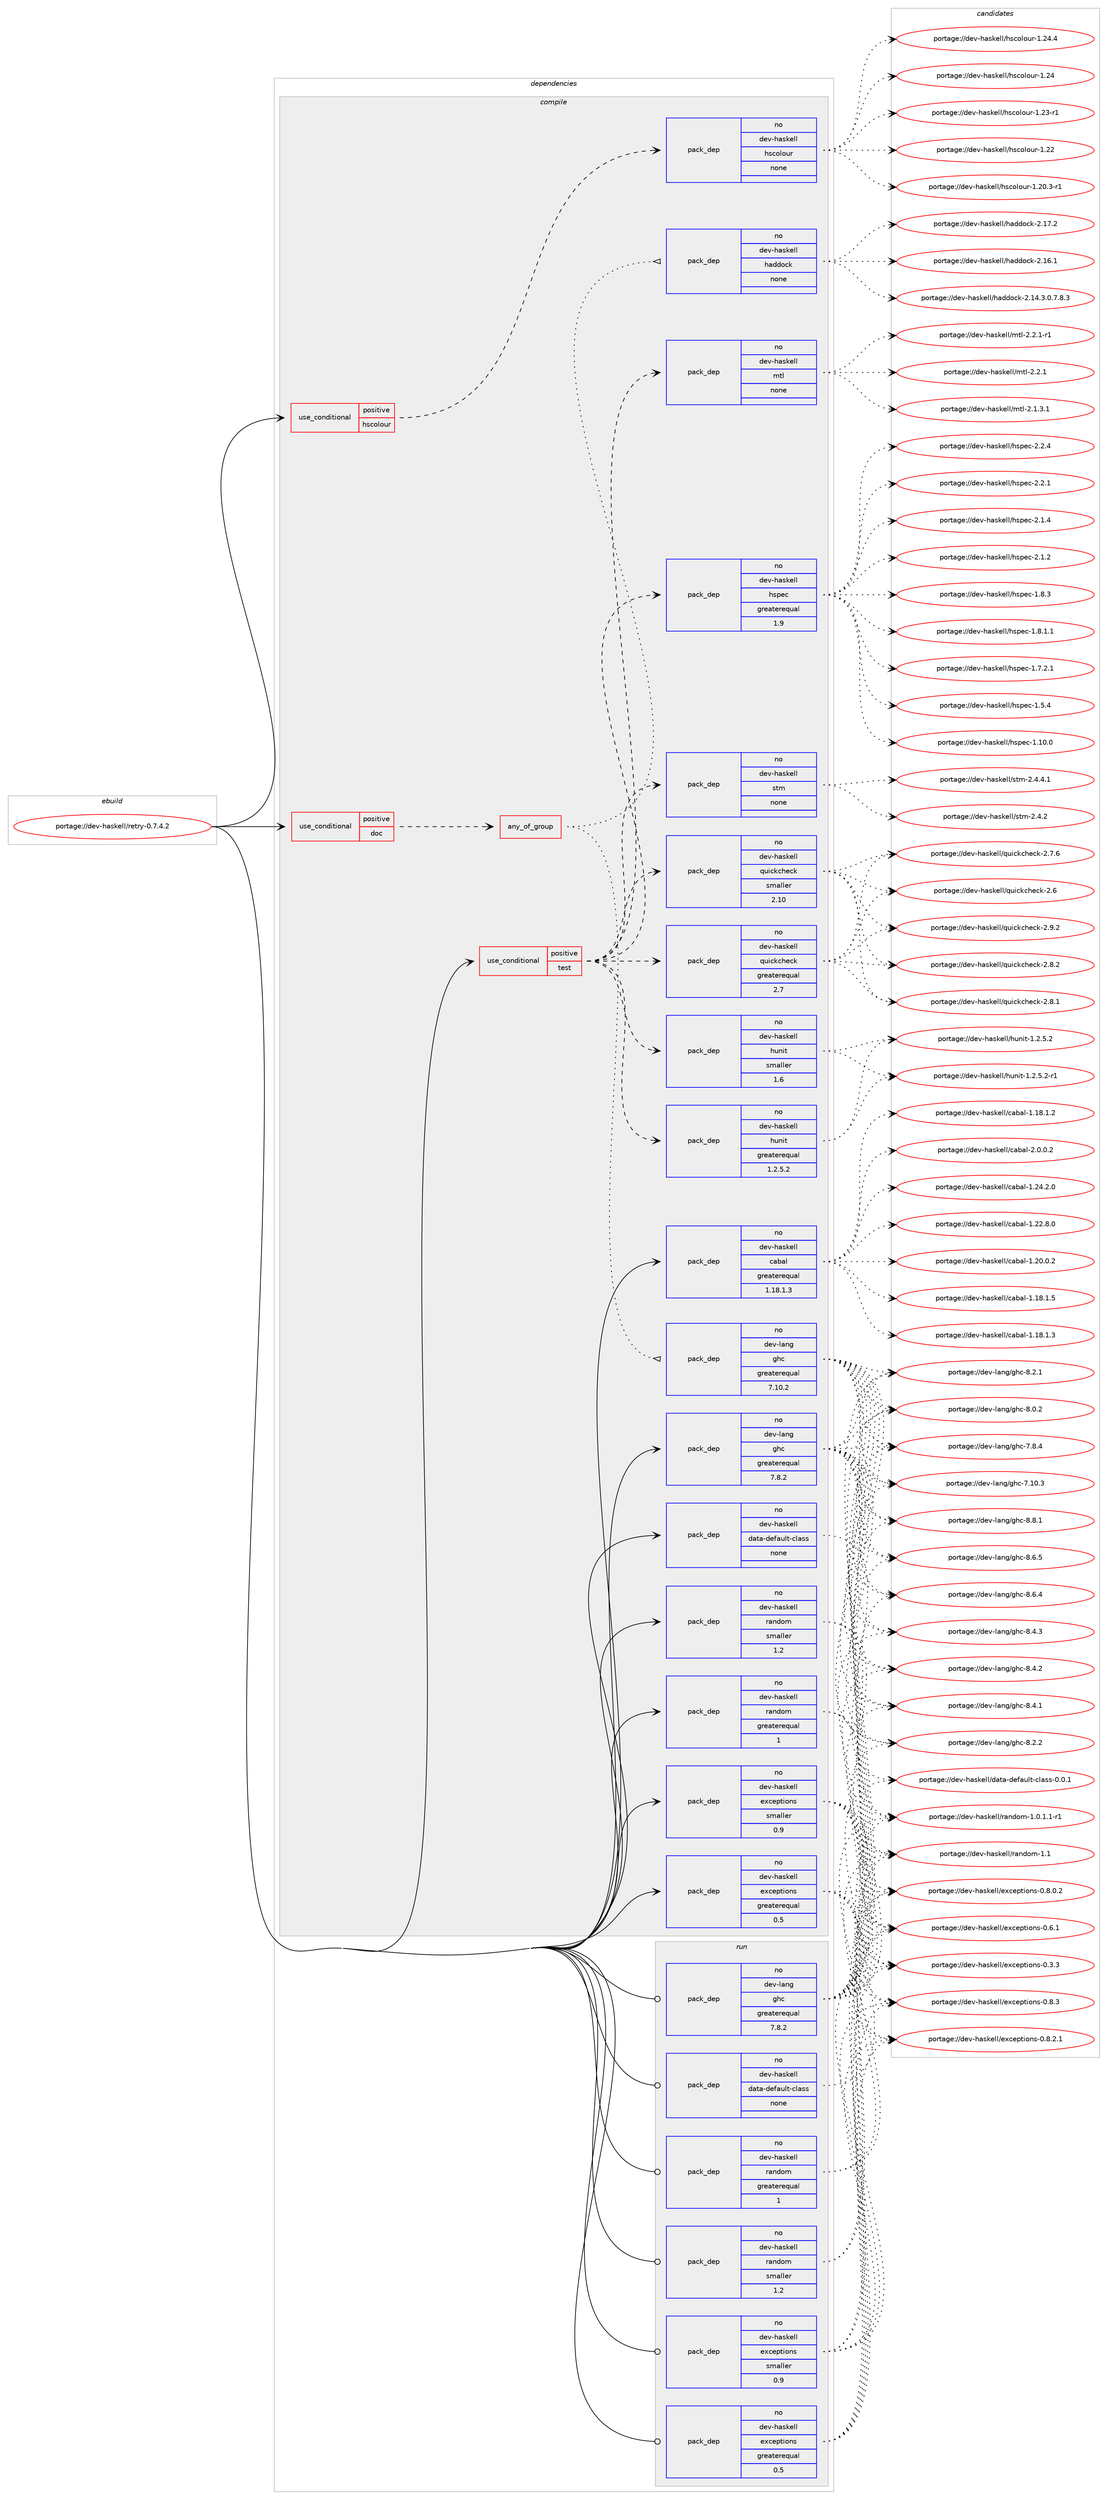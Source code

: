 digraph prolog {

# *************
# Graph options
# *************

newrank=true;
concentrate=true;
compound=true;
graph [rankdir=LR,fontname=Helvetica,fontsize=10,ranksep=1.5];#, ranksep=2.5, nodesep=0.2];
edge  [arrowhead=vee];
node  [fontname=Helvetica,fontsize=10];

# **********
# The ebuild
# **********

subgraph cluster_leftcol {
color=gray;
label=<<i>ebuild</i>>;
id [label="portage://dev-haskell/retry-0.7.4.2", color=red, width=4, href="../dev-haskell/retry-0.7.4.2.svg"];
}

# ****************
# The dependencies
# ****************

subgraph cluster_midcol {
color=gray;
label=<<i>dependencies</i>>;
subgraph cluster_compile {
fillcolor="#eeeeee";
style=filled;
label=<<i>compile</i>>;
subgraph cond131970 {
dependency546542 [label=<<TABLE BORDER="0" CELLBORDER="1" CELLSPACING="0" CELLPADDING="4"><TR><TD ROWSPAN="3" CELLPADDING="10">use_conditional</TD></TR><TR><TD>positive</TD></TR><TR><TD>doc</TD></TR></TABLE>>, shape=none, color=red];
subgraph any5821 {
dependency546543 [label=<<TABLE BORDER="0" CELLBORDER="1" CELLSPACING="0" CELLPADDING="4"><TR><TD CELLPADDING="10">any_of_group</TD></TR></TABLE>>, shape=none, color=red];subgraph pack408514 {
dependency546544 [label=<<TABLE BORDER="0" CELLBORDER="1" CELLSPACING="0" CELLPADDING="4" WIDTH="220"><TR><TD ROWSPAN="6" CELLPADDING="30">pack_dep</TD></TR><TR><TD WIDTH="110">no</TD></TR><TR><TD>dev-haskell</TD></TR><TR><TD>haddock</TD></TR><TR><TD>none</TD></TR><TR><TD></TD></TR></TABLE>>, shape=none, color=blue];
}
dependency546543:e -> dependency546544:w [weight=20,style="dotted",arrowhead="oinv"];
subgraph pack408515 {
dependency546545 [label=<<TABLE BORDER="0" CELLBORDER="1" CELLSPACING="0" CELLPADDING="4" WIDTH="220"><TR><TD ROWSPAN="6" CELLPADDING="30">pack_dep</TD></TR><TR><TD WIDTH="110">no</TD></TR><TR><TD>dev-lang</TD></TR><TR><TD>ghc</TD></TR><TR><TD>greaterequal</TD></TR><TR><TD>7.10.2</TD></TR></TABLE>>, shape=none, color=blue];
}
dependency546543:e -> dependency546545:w [weight=20,style="dotted",arrowhead="oinv"];
}
dependency546542:e -> dependency546543:w [weight=20,style="dashed",arrowhead="vee"];
}
id:e -> dependency546542:w [weight=20,style="solid",arrowhead="vee"];
subgraph cond131971 {
dependency546546 [label=<<TABLE BORDER="0" CELLBORDER="1" CELLSPACING="0" CELLPADDING="4"><TR><TD ROWSPAN="3" CELLPADDING="10">use_conditional</TD></TR><TR><TD>positive</TD></TR><TR><TD>hscolour</TD></TR></TABLE>>, shape=none, color=red];
subgraph pack408516 {
dependency546547 [label=<<TABLE BORDER="0" CELLBORDER="1" CELLSPACING="0" CELLPADDING="4" WIDTH="220"><TR><TD ROWSPAN="6" CELLPADDING="30">pack_dep</TD></TR><TR><TD WIDTH="110">no</TD></TR><TR><TD>dev-haskell</TD></TR><TR><TD>hscolour</TD></TR><TR><TD>none</TD></TR><TR><TD></TD></TR></TABLE>>, shape=none, color=blue];
}
dependency546546:e -> dependency546547:w [weight=20,style="dashed",arrowhead="vee"];
}
id:e -> dependency546546:w [weight=20,style="solid",arrowhead="vee"];
subgraph cond131972 {
dependency546548 [label=<<TABLE BORDER="0" CELLBORDER="1" CELLSPACING="0" CELLPADDING="4"><TR><TD ROWSPAN="3" CELLPADDING="10">use_conditional</TD></TR><TR><TD>positive</TD></TR><TR><TD>test</TD></TR></TABLE>>, shape=none, color=red];
subgraph pack408517 {
dependency546549 [label=<<TABLE BORDER="0" CELLBORDER="1" CELLSPACING="0" CELLPADDING="4" WIDTH="220"><TR><TD ROWSPAN="6" CELLPADDING="30">pack_dep</TD></TR><TR><TD WIDTH="110">no</TD></TR><TR><TD>dev-haskell</TD></TR><TR><TD>hspec</TD></TR><TR><TD>greaterequal</TD></TR><TR><TD>1.9</TD></TR></TABLE>>, shape=none, color=blue];
}
dependency546548:e -> dependency546549:w [weight=20,style="dashed",arrowhead="vee"];
subgraph pack408518 {
dependency546550 [label=<<TABLE BORDER="0" CELLBORDER="1" CELLSPACING="0" CELLPADDING="4" WIDTH="220"><TR><TD ROWSPAN="6" CELLPADDING="30">pack_dep</TD></TR><TR><TD WIDTH="110">no</TD></TR><TR><TD>dev-haskell</TD></TR><TR><TD>hunit</TD></TR><TR><TD>greaterequal</TD></TR><TR><TD>1.2.5.2</TD></TR></TABLE>>, shape=none, color=blue];
}
dependency546548:e -> dependency546550:w [weight=20,style="dashed",arrowhead="vee"];
subgraph pack408519 {
dependency546551 [label=<<TABLE BORDER="0" CELLBORDER="1" CELLSPACING="0" CELLPADDING="4" WIDTH="220"><TR><TD ROWSPAN="6" CELLPADDING="30">pack_dep</TD></TR><TR><TD WIDTH="110">no</TD></TR><TR><TD>dev-haskell</TD></TR><TR><TD>hunit</TD></TR><TR><TD>smaller</TD></TR><TR><TD>1.6</TD></TR></TABLE>>, shape=none, color=blue];
}
dependency546548:e -> dependency546551:w [weight=20,style="dashed",arrowhead="vee"];
subgraph pack408520 {
dependency546552 [label=<<TABLE BORDER="0" CELLBORDER="1" CELLSPACING="0" CELLPADDING="4" WIDTH="220"><TR><TD ROWSPAN="6" CELLPADDING="30">pack_dep</TD></TR><TR><TD WIDTH="110">no</TD></TR><TR><TD>dev-haskell</TD></TR><TR><TD>mtl</TD></TR><TR><TD>none</TD></TR><TR><TD></TD></TR></TABLE>>, shape=none, color=blue];
}
dependency546548:e -> dependency546552:w [weight=20,style="dashed",arrowhead="vee"];
subgraph pack408521 {
dependency546553 [label=<<TABLE BORDER="0" CELLBORDER="1" CELLSPACING="0" CELLPADDING="4" WIDTH="220"><TR><TD ROWSPAN="6" CELLPADDING="30">pack_dep</TD></TR><TR><TD WIDTH="110">no</TD></TR><TR><TD>dev-haskell</TD></TR><TR><TD>quickcheck</TD></TR><TR><TD>greaterequal</TD></TR><TR><TD>2.7</TD></TR></TABLE>>, shape=none, color=blue];
}
dependency546548:e -> dependency546553:w [weight=20,style="dashed",arrowhead="vee"];
subgraph pack408522 {
dependency546554 [label=<<TABLE BORDER="0" CELLBORDER="1" CELLSPACING="0" CELLPADDING="4" WIDTH="220"><TR><TD ROWSPAN="6" CELLPADDING="30">pack_dep</TD></TR><TR><TD WIDTH="110">no</TD></TR><TR><TD>dev-haskell</TD></TR><TR><TD>quickcheck</TD></TR><TR><TD>smaller</TD></TR><TR><TD>2.10</TD></TR></TABLE>>, shape=none, color=blue];
}
dependency546548:e -> dependency546554:w [weight=20,style="dashed",arrowhead="vee"];
subgraph pack408523 {
dependency546555 [label=<<TABLE BORDER="0" CELLBORDER="1" CELLSPACING="0" CELLPADDING="4" WIDTH="220"><TR><TD ROWSPAN="6" CELLPADDING="30">pack_dep</TD></TR><TR><TD WIDTH="110">no</TD></TR><TR><TD>dev-haskell</TD></TR><TR><TD>stm</TD></TR><TR><TD>none</TD></TR><TR><TD></TD></TR></TABLE>>, shape=none, color=blue];
}
dependency546548:e -> dependency546555:w [weight=20,style="dashed",arrowhead="vee"];
}
id:e -> dependency546548:w [weight=20,style="solid",arrowhead="vee"];
subgraph pack408524 {
dependency546556 [label=<<TABLE BORDER="0" CELLBORDER="1" CELLSPACING="0" CELLPADDING="4" WIDTH="220"><TR><TD ROWSPAN="6" CELLPADDING="30">pack_dep</TD></TR><TR><TD WIDTH="110">no</TD></TR><TR><TD>dev-haskell</TD></TR><TR><TD>cabal</TD></TR><TR><TD>greaterequal</TD></TR><TR><TD>1.18.1.3</TD></TR></TABLE>>, shape=none, color=blue];
}
id:e -> dependency546556:w [weight=20,style="solid",arrowhead="vee"];
subgraph pack408525 {
dependency546557 [label=<<TABLE BORDER="0" CELLBORDER="1" CELLSPACING="0" CELLPADDING="4" WIDTH="220"><TR><TD ROWSPAN="6" CELLPADDING="30">pack_dep</TD></TR><TR><TD WIDTH="110">no</TD></TR><TR><TD>dev-haskell</TD></TR><TR><TD>data-default-class</TD></TR><TR><TD>none</TD></TR><TR><TD></TD></TR></TABLE>>, shape=none, color=blue];
}
id:e -> dependency546557:w [weight=20,style="solid",arrowhead="vee"];
subgraph pack408526 {
dependency546558 [label=<<TABLE BORDER="0" CELLBORDER="1" CELLSPACING="0" CELLPADDING="4" WIDTH="220"><TR><TD ROWSPAN="6" CELLPADDING="30">pack_dep</TD></TR><TR><TD WIDTH="110">no</TD></TR><TR><TD>dev-haskell</TD></TR><TR><TD>exceptions</TD></TR><TR><TD>greaterequal</TD></TR><TR><TD>0.5</TD></TR></TABLE>>, shape=none, color=blue];
}
id:e -> dependency546558:w [weight=20,style="solid",arrowhead="vee"];
subgraph pack408527 {
dependency546559 [label=<<TABLE BORDER="0" CELLBORDER="1" CELLSPACING="0" CELLPADDING="4" WIDTH="220"><TR><TD ROWSPAN="6" CELLPADDING="30">pack_dep</TD></TR><TR><TD WIDTH="110">no</TD></TR><TR><TD>dev-haskell</TD></TR><TR><TD>exceptions</TD></TR><TR><TD>smaller</TD></TR><TR><TD>0.9</TD></TR></TABLE>>, shape=none, color=blue];
}
id:e -> dependency546559:w [weight=20,style="solid",arrowhead="vee"];
subgraph pack408528 {
dependency546560 [label=<<TABLE BORDER="0" CELLBORDER="1" CELLSPACING="0" CELLPADDING="4" WIDTH="220"><TR><TD ROWSPAN="6" CELLPADDING="30">pack_dep</TD></TR><TR><TD WIDTH="110">no</TD></TR><TR><TD>dev-haskell</TD></TR><TR><TD>random</TD></TR><TR><TD>greaterequal</TD></TR><TR><TD>1</TD></TR></TABLE>>, shape=none, color=blue];
}
id:e -> dependency546560:w [weight=20,style="solid",arrowhead="vee"];
subgraph pack408529 {
dependency546561 [label=<<TABLE BORDER="0" CELLBORDER="1" CELLSPACING="0" CELLPADDING="4" WIDTH="220"><TR><TD ROWSPAN="6" CELLPADDING="30">pack_dep</TD></TR><TR><TD WIDTH="110">no</TD></TR><TR><TD>dev-haskell</TD></TR><TR><TD>random</TD></TR><TR><TD>smaller</TD></TR><TR><TD>1.2</TD></TR></TABLE>>, shape=none, color=blue];
}
id:e -> dependency546561:w [weight=20,style="solid",arrowhead="vee"];
subgraph pack408530 {
dependency546562 [label=<<TABLE BORDER="0" CELLBORDER="1" CELLSPACING="0" CELLPADDING="4" WIDTH="220"><TR><TD ROWSPAN="6" CELLPADDING="30">pack_dep</TD></TR><TR><TD WIDTH="110">no</TD></TR><TR><TD>dev-lang</TD></TR><TR><TD>ghc</TD></TR><TR><TD>greaterequal</TD></TR><TR><TD>7.8.2</TD></TR></TABLE>>, shape=none, color=blue];
}
id:e -> dependency546562:w [weight=20,style="solid",arrowhead="vee"];
}
subgraph cluster_compileandrun {
fillcolor="#eeeeee";
style=filled;
label=<<i>compile and run</i>>;
}
subgraph cluster_run {
fillcolor="#eeeeee";
style=filled;
label=<<i>run</i>>;
subgraph pack408531 {
dependency546563 [label=<<TABLE BORDER="0" CELLBORDER="1" CELLSPACING="0" CELLPADDING="4" WIDTH="220"><TR><TD ROWSPAN="6" CELLPADDING="30">pack_dep</TD></TR><TR><TD WIDTH="110">no</TD></TR><TR><TD>dev-haskell</TD></TR><TR><TD>data-default-class</TD></TR><TR><TD>none</TD></TR><TR><TD></TD></TR></TABLE>>, shape=none, color=blue];
}
id:e -> dependency546563:w [weight=20,style="solid",arrowhead="odot"];
subgraph pack408532 {
dependency546564 [label=<<TABLE BORDER="0" CELLBORDER="1" CELLSPACING="0" CELLPADDING="4" WIDTH="220"><TR><TD ROWSPAN="6" CELLPADDING="30">pack_dep</TD></TR><TR><TD WIDTH="110">no</TD></TR><TR><TD>dev-haskell</TD></TR><TR><TD>exceptions</TD></TR><TR><TD>greaterequal</TD></TR><TR><TD>0.5</TD></TR></TABLE>>, shape=none, color=blue];
}
id:e -> dependency546564:w [weight=20,style="solid",arrowhead="odot"];
subgraph pack408533 {
dependency546565 [label=<<TABLE BORDER="0" CELLBORDER="1" CELLSPACING="0" CELLPADDING="4" WIDTH="220"><TR><TD ROWSPAN="6" CELLPADDING="30">pack_dep</TD></TR><TR><TD WIDTH="110">no</TD></TR><TR><TD>dev-haskell</TD></TR><TR><TD>exceptions</TD></TR><TR><TD>smaller</TD></TR><TR><TD>0.9</TD></TR></TABLE>>, shape=none, color=blue];
}
id:e -> dependency546565:w [weight=20,style="solid",arrowhead="odot"];
subgraph pack408534 {
dependency546566 [label=<<TABLE BORDER="0" CELLBORDER="1" CELLSPACING="0" CELLPADDING="4" WIDTH="220"><TR><TD ROWSPAN="6" CELLPADDING="30">pack_dep</TD></TR><TR><TD WIDTH="110">no</TD></TR><TR><TD>dev-haskell</TD></TR><TR><TD>random</TD></TR><TR><TD>greaterequal</TD></TR><TR><TD>1</TD></TR></TABLE>>, shape=none, color=blue];
}
id:e -> dependency546566:w [weight=20,style="solid",arrowhead="odot"];
subgraph pack408535 {
dependency546567 [label=<<TABLE BORDER="0" CELLBORDER="1" CELLSPACING="0" CELLPADDING="4" WIDTH="220"><TR><TD ROWSPAN="6" CELLPADDING="30">pack_dep</TD></TR><TR><TD WIDTH="110">no</TD></TR><TR><TD>dev-haskell</TD></TR><TR><TD>random</TD></TR><TR><TD>smaller</TD></TR><TR><TD>1.2</TD></TR></TABLE>>, shape=none, color=blue];
}
id:e -> dependency546567:w [weight=20,style="solid",arrowhead="odot"];
subgraph pack408536 {
dependency546568 [label=<<TABLE BORDER="0" CELLBORDER="1" CELLSPACING="0" CELLPADDING="4" WIDTH="220"><TR><TD ROWSPAN="6" CELLPADDING="30">pack_dep</TD></TR><TR><TD WIDTH="110">no</TD></TR><TR><TD>dev-lang</TD></TR><TR><TD>ghc</TD></TR><TR><TD>greaterequal</TD></TR><TR><TD>7.8.2</TD></TR></TABLE>>, shape=none, color=blue];
}
id:e -> dependency546568:w [weight=20,style="solid",arrowhead="odot"];
}
}

# **************
# The candidates
# **************

subgraph cluster_choices {
rank=same;
color=gray;
label=<<i>candidates</i>>;

subgraph choice408514 {
color=black;
nodesep=1;
choice100101118451049711510710110810847104971001001119910745504649554650 [label="portage://dev-haskell/haddock-2.17.2", color=red, width=4,href="../dev-haskell/haddock-2.17.2.svg"];
choice100101118451049711510710110810847104971001001119910745504649544649 [label="portage://dev-haskell/haddock-2.16.1", color=red, width=4,href="../dev-haskell/haddock-2.16.1.svg"];
choice1001011184510497115107101108108471049710010011199107455046495246514648465546564651 [label="portage://dev-haskell/haddock-2.14.3.0.7.8.3", color=red, width=4,href="../dev-haskell/haddock-2.14.3.0.7.8.3.svg"];
dependency546544:e -> choice100101118451049711510710110810847104971001001119910745504649554650:w [style=dotted,weight="100"];
dependency546544:e -> choice100101118451049711510710110810847104971001001119910745504649544649:w [style=dotted,weight="100"];
dependency546544:e -> choice1001011184510497115107101108108471049710010011199107455046495246514648465546564651:w [style=dotted,weight="100"];
}
subgraph choice408515 {
color=black;
nodesep=1;
choice10010111845108971101034710310499455646564649 [label="portage://dev-lang/ghc-8.8.1", color=red, width=4,href="../dev-lang/ghc-8.8.1.svg"];
choice10010111845108971101034710310499455646544653 [label="portage://dev-lang/ghc-8.6.5", color=red, width=4,href="../dev-lang/ghc-8.6.5.svg"];
choice10010111845108971101034710310499455646544652 [label="portage://dev-lang/ghc-8.6.4", color=red, width=4,href="../dev-lang/ghc-8.6.4.svg"];
choice10010111845108971101034710310499455646524651 [label="portage://dev-lang/ghc-8.4.3", color=red, width=4,href="../dev-lang/ghc-8.4.3.svg"];
choice10010111845108971101034710310499455646524650 [label="portage://dev-lang/ghc-8.4.2", color=red, width=4,href="../dev-lang/ghc-8.4.2.svg"];
choice10010111845108971101034710310499455646524649 [label="portage://dev-lang/ghc-8.4.1", color=red, width=4,href="../dev-lang/ghc-8.4.1.svg"];
choice10010111845108971101034710310499455646504650 [label="portage://dev-lang/ghc-8.2.2", color=red, width=4,href="../dev-lang/ghc-8.2.2.svg"];
choice10010111845108971101034710310499455646504649 [label="portage://dev-lang/ghc-8.2.1", color=red, width=4,href="../dev-lang/ghc-8.2.1.svg"];
choice10010111845108971101034710310499455646484650 [label="portage://dev-lang/ghc-8.0.2", color=red, width=4,href="../dev-lang/ghc-8.0.2.svg"];
choice10010111845108971101034710310499455546564652 [label="portage://dev-lang/ghc-7.8.4", color=red, width=4,href="../dev-lang/ghc-7.8.4.svg"];
choice1001011184510897110103471031049945554649484651 [label="portage://dev-lang/ghc-7.10.3", color=red, width=4,href="../dev-lang/ghc-7.10.3.svg"];
dependency546545:e -> choice10010111845108971101034710310499455646564649:w [style=dotted,weight="100"];
dependency546545:e -> choice10010111845108971101034710310499455646544653:w [style=dotted,weight="100"];
dependency546545:e -> choice10010111845108971101034710310499455646544652:w [style=dotted,weight="100"];
dependency546545:e -> choice10010111845108971101034710310499455646524651:w [style=dotted,weight="100"];
dependency546545:e -> choice10010111845108971101034710310499455646524650:w [style=dotted,weight="100"];
dependency546545:e -> choice10010111845108971101034710310499455646524649:w [style=dotted,weight="100"];
dependency546545:e -> choice10010111845108971101034710310499455646504650:w [style=dotted,weight="100"];
dependency546545:e -> choice10010111845108971101034710310499455646504649:w [style=dotted,weight="100"];
dependency546545:e -> choice10010111845108971101034710310499455646484650:w [style=dotted,weight="100"];
dependency546545:e -> choice10010111845108971101034710310499455546564652:w [style=dotted,weight="100"];
dependency546545:e -> choice1001011184510897110103471031049945554649484651:w [style=dotted,weight="100"];
}
subgraph choice408516 {
color=black;
nodesep=1;
choice1001011184510497115107101108108471041159911110811111711445494650524652 [label="portage://dev-haskell/hscolour-1.24.4", color=red, width=4,href="../dev-haskell/hscolour-1.24.4.svg"];
choice100101118451049711510710110810847104115991111081111171144549465052 [label="portage://dev-haskell/hscolour-1.24", color=red, width=4,href="../dev-haskell/hscolour-1.24.svg"];
choice1001011184510497115107101108108471041159911110811111711445494650514511449 [label="portage://dev-haskell/hscolour-1.23-r1", color=red, width=4,href="../dev-haskell/hscolour-1.23-r1.svg"];
choice100101118451049711510710110810847104115991111081111171144549465050 [label="portage://dev-haskell/hscolour-1.22", color=red, width=4,href="../dev-haskell/hscolour-1.22.svg"];
choice10010111845104971151071011081084710411599111108111117114454946504846514511449 [label="portage://dev-haskell/hscolour-1.20.3-r1", color=red, width=4,href="../dev-haskell/hscolour-1.20.3-r1.svg"];
dependency546547:e -> choice1001011184510497115107101108108471041159911110811111711445494650524652:w [style=dotted,weight="100"];
dependency546547:e -> choice100101118451049711510710110810847104115991111081111171144549465052:w [style=dotted,weight="100"];
dependency546547:e -> choice1001011184510497115107101108108471041159911110811111711445494650514511449:w [style=dotted,weight="100"];
dependency546547:e -> choice100101118451049711510710110810847104115991111081111171144549465050:w [style=dotted,weight="100"];
dependency546547:e -> choice10010111845104971151071011081084710411599111108111117114454946504846514511449:w [style=dotted,weight="100"];
}
subgraph choice408517 {
color=black;
nodesep=1;
choice10010111845104971151071011081084710411511210199455046504652 [label="portage://dev-haskell/hspec-2.2.4", color=red, width=4,href="../dev-haskell/hspec-2.2.4.svg"];
choice10010111845104971151071011081084710411511210199455046504649 [label="portage://dev-haskell/hspec-2.2.1", color=red, width=4,href="../dev-haskell/hspec-2.2.1.svg"];
choice10010111845104971151071011081084710411511210199455046494652 [label="portage://dev-haskell/hspec-2.1.4", color=red, width=4,href="../dev-haskell/hspec-2.1.4.svg"];
choice10010111845104971151071011081084710411511210199455046494650 [label="portage://dev-haskell/hspec-2.1.2", color=red, width=4,href="../dev-haskell/hspec-2.1.2.svg"];
choice10010111845104971151071011081084710411511210199454946564651 [label="portage://dev-haskell/hspec-1.8.3", color=red, width=4,href="../dev-haskell/hspec-1.8.3.svg"];
choice100101118451049711510710110810847104115112101994549465646494649 [label="portage://dev-haskell/hspec-1.8.1.1", color=red, width=4,href="../dev-haskell/hspec-1.8.1.1.svg"];
choice100101118451049711510710110810847104115112101994549465546504649 [label="portage://dev-haskell/hspec-1.7.2.1", color=red, width=4,href="../dev-haskell/hspec-1.7.2.1.svg"];
choice10010111845104971151071011081084710411511210199454946534652 [label="portage://dev-haskell/hspec-1.5.4", color=red, width=4,href="../dev-haskell/hspec-1.5.4.svg"];
choice1001011184510497115107101108108471041151121019945494649484648 [label="portage://dev-haskell/hspec-1.10.0", color=red, width=4,href="../dev-haskell/hspec-1.10.0.svg"];
dependency546549:e -> choice10010111845104971151071011081084710411511210199455046504652:w [style=dotted,weight="100"];
dependency546549:e -> choice10010111845104971151071011081084710411511210199455046504649:w [style=dotted,weight="100"];
dependency546549:e -> choice10010111845104971151071011081084710411511210199455046494652:w [style=dotted,weight="100"];
dependency546549:e -> choice10010111845104971151071011081084710411511210199455046494650:w [style=dotted,weight="100"];
dependency546549:e -> choice10010111845104971151071011081084710411511210199454946564651:w [style=dotted,weight="100"];
dependency546549:e -> choice100101118451049711510710110810847104115112101994549465646494649:w [style=dotted,weight="100"];
dependency546549:e -> choice100101118451049711510710110810847104115112101994549465546504649:w [style=dotted,weight="100"];
dependency546549:e -> choice10010111845104971151071011081084710411511210199454946534652:w [style=dotted,weight="100"];
dependency546549:e -> choice1001011184510497115107101108108471041151121019945494649484648:w [style=dotted,weight="100"];
}
subgraph choice408518 {
color=black;
nodesep=1;
choice10010111845104971151071011081084710411711010511645494650465346504511449 [label="portage://dev-haskell/hunit-1.2.5.2-r1", color=red, width=4,href="../dev-haskell/hunit-1.2.5.2-r1.svg"];
choice1001011184510497115107101108108471041171101051164549465046534650 [label="portage://dev-haskell/hunit-1.2.5.2", color=red, width=4,href="../dev-haskell/hunit-1.2.5.2.svg"];
dependency546550:e -> choice10010111845104971151071011081084710411711010511645494650465346504511449:w [style=dotted,weight="100"];
dependency546550:e -> choice1001011184510497115107101108108471041171101051164549465046534650:w [style=dotted,weight="100"];
}
subgraph choice408519 {
color=black;
nodesep=1;
choice10010111845104971151071011081084710411711010511645494650465346504511449 [label="portage://dev-haskell/hunit-1.2.5.2-r1", color=red, width=4,href="../dev-haskell/hunit-1.2.5.2-r1.svg"];
choice1001011184510497115107101108108471041171101051164549465046534650 [label="portage://dev-haskell/hunit-1.2.5.2", color=red, width=4,href="../dev-haskell/hunit-1.2.5.2.svg"];
dependency546551:e -> choice10010111845104971151071011081084710411711010511645494650465346504511449:w [style=dotted,weight="100"];
dependency546551:e -> choice1001011184510497115107101108108471041171101051164549465046534650:w [style=dotted,weight="100"];
}
subgraph choice408520 {
color=black;
nodesep=1;
choice1001011184510497115107101108108471091161084550465046494511449 [label="portage://dev-haskell/mtl-2.2.1-r1", color=red, width=4,href="../dev-haskell/mtl-2.2.1-r1.svg"];
choice100101118451049711510710110810847109116108455046504649 [label="portage://dev-haskell/mtl-2.2.1", color=red, width=4,href="../dev-haskell/mtl-2.2.1.svg"];
choice1001011184510497115107101108108471091161084550464946514649 [label="portage://dev-haskell/mtl-2.1.3.1", color=red, width=4,href="../dev-haskell/mtl-2.1.3.1.svg"];
dependency546552:e -> choice1001011184510497115107101108108471091161084550465046494511449:w [style=dotted,weight="100"];
dependency546552:e -> choice100101118451049711510710110810847109116108455046504649:w [style=dotted,weight="100"];
dependency546552:e -> choice1001011184510497115107101108108471091161084550464946514649:w [style=dotted,weight="100"];
}
subgraph choice408521 {
color=black;
nodesep=1;
choice100101118451049711510710110810847113117105991079910410199107455046574650 [label="portage://dev-haskell/quickcheck-2.9.2", color=red, width=4,href="../dev-haskell/quickcheck-2.9.2.svg"];
choice100101118451049711510710110810847113117105991079910410199107455046564650 [label="portage://dev-haskell/quickcheck-2.8.2", color=red, width=4,href="../dev-haskell/quickcheck-2.8.2.svg"];
choice100101118451049711510710110810847113117105991079910410199107455046564649 [label="portage://dev-haskell/quickcheck-2.8.1", color=red, width=4,href="../dev-haskell/quickcheck-2.8.1.svg"];
choice100101118451049711510710110810847113117105991079910410199107455046554654 [label="portage://dev-haskell/quickcheck-2.7.6", color=red, width=4,href="../dev-haskell/quickcheck-2.7.6.svg"];
choice10010111845104971151071011081084711311710599107991041019910745504654 [label="portage://dev-haskell/quickcheck-2.6", color=red, width=4,href="../dev-haskell/quickcheck-2.6.svg"];
dependency546553:e -> choice100101118451049711510710110810847113117105991079910410199107455046574650:w [style=dotted,weight="100"];
dependency546553:e -> choice100101118451049711510710110810847113117105991079910410199107455046564650:w [style=dotted,weight="100"];
dependency546553:e -> choice100101118451049711510710110810847113117105991079910410199107455046564649:w [style=dotted,weight="100"];
dependency546553:e -> choice100101118451049711510710110810847113117105991079910410199107455046554654:w [style=dotted,weight="100"];
dependency546553:e -> choice10010111845104971151071011081084711311710599107991041019910745504654:w [style=dotted,weight="100"];
}
subgraph choice408522 {
color=black;
nodesep=1;
choice100101118451049711510710110810847113117105991079910410199107455046574650 [label="portage://dev-haskell/quickcheck-2.9.2", color=red, width=4,href="../dev-haskell/quickcheck-2.9.2.svg"];
choice100101118451049711510710110810847113117105991079910410199107455046564650 [label="portage://dev-haskell/quickcheck-2.8.2", color=red, width=4,href="../dev-haskell/quickcheck-2.8.2.svg"];
choice100101118451049711510710110810847113117105991079910410199107455046564649 [label="portage://dev-haskell/quickcheck-2.8.1", color=red, width=4,href="../dev-haskell/quickcheck-2.8.1.svg"];
choice100101118451049711510710110810847113117105991079910410199107455046554654 [label="portage://dev-haskell/quickcheck-2.7.6", color=red, width=4,href="../dev-haskell/quickcheck-2.7.6.svg"];
choice10010111845104971151071011081084711311710599107991041019910745504654 [label="portage://dev-haskell/quickcheck-2.6", color=red, width=4,href="../dev-haskell/quickcheck-2.6.svg"];
dependency546554:e -> choice100101118451049711510710110810847113117105991079910410199107455046574650:w [style=dotted,weight="100"];
dependency546554:e -> choice100101118451049711510710110810847113117105991079910410199107455046564650:w [style=dotted,weight="100"];
dependency546554:e -> choice100101118451049711510710110810847113117105991079910410199107455046564649:w [style=dotted,weight="100"];
dependency546554:e -> choice100101118451049711510710110810847113117105991079910410199107455046554654:w [style=dotted,weight="100"];
dependency546554:e -> choice10010111845104971151071011081084711311710599107991041019910745504654:w [style=dotted,weight="100"];
}
subgraph choice408523 {
color=black;
nodesep=1;
choice1001011184510497115107101108108471151161094550465246524649 [label="portage://dev-haskell/stm-2.4.4.1", color=red, width=4,href="../dev-haskell/stm-2.4.4.1.svg"];
choice100101118451049711510710110810847115116109455046524650 [label="portage://dev-haskell/stm-2.4.2", color=red, width=4,href="../dev-haskell/stm-2.4.2.svg"];
dependency546555:e -> choice1001011184510497115107101108108471151161094550465246524649:w [style=dotted,weight="100"];
dependency546555:e -> choice100101118451049711510710110810847115116109455046524650:w [style=dotted,weight="100"];
}
subgraph choice408524 {
color=black;
nodesep=1;
choice100101118451049711510710110810847999798971084550464846484650 [label="portage://dev-haskell/cabal-2.0.0.2", color=red, width=4,href="../dev-haskell/cabal-2.0.0.2.svg"];
choice10010111845104971151071011081084799979897108454946505246504648 [label="portage://dev-haskell/cabal-1.24.2.0", color=red, width=4,href="../dev-haskell/cabal-1.24.2.0.svg"];
choice10010111845104971151071011081084799979897108454946505046564648 [label="portage://dev-haskell/cabal-1.22.8.0", color=red, width=4,href="../dev-haskell/cabal-1.22.8.0.svg"];
choice10010111845104971151071011081084799979897108454946504846484650 [label="portage://dev-haskell/cabal-1.20.0.2", color=red, width=4,href="../dev-haskell/cabal-1.20.0.2.svg"];
choice10010111845104971151071011081084799979897108454946495646494653 [label="portage://dev-haskell/cabal-1.18.1.5", color=red, width=4,href="../dev-haskell/cabal-1.18.1.5.svg"];
choice10010111845104971151071011081084799979897108454946495646494651 [label="portage://dev-haskell/cabal-1.18.1.3", color=red, width=4,href="../dev-haskell/cabal-1.18.1.3.svg"];
choice10010111845104971151071011081084799979897108454946495646494650 [label="portage://dev-haskell/cabal-1.18.1.2", color=red, width=4,href="../dev-haskell/cabal-1.18.1.2.svg"];
dependency546556:e -> choice100101118451049711510710110810847999798971084550464846484650:w [style=dotted,weight="100"];
dependency546556:e -> choice10010111845104971151071011081084799979897108454946505246504648:w [style=dotted,weight="100"];
dependency546556:e -> choice10010111845104971151071011081084799979897108454946505046564648:w [style=dotted,weight="100"];
dependency546556:e -> choice10010111845104971151071011081084799979897108454946504846484650:w [style=dotted,weight="100"];
dependency546556:e -> choice10010111845104971151071011081084799979897108454946495646494653:w [style=dotted,weight="100"];
dependency546556:e -> choice10010111845104971151071011081084799979897108454946495646494651:w [style=dotted,weight="100"];
dependency546556:e -> choice10010111845104971151071011081084799979897108454946495646494650:w [style=dotted,weight="100"];
}
subgraph choice408525 {
color=black;
nodesep=1;
choice10010111845104971151071011081084710097116974510010110297117108116459910897115115454846484649 [label="portage://dev-haskell/data-default-class-0.0.1", color=red, width=4,href="../dev-haskell/data-default-class-0.0.1.svg"];
dependency546557:e -> choice10010111845104971151071011081084710097116974510010110297117108116459910897115115454846484649:w [style=dotted,weight="100"];
}
subgraph choice408526 {
color=black;
nodesep=1;
choice10010111845104971151071011081084710112099101112116105111110115454846564651 [label="portage://dev-haskell/exceptions-0.8.3", color=red, width=4,href="../dev-haskell/exceptions-0.8.3.svg"];
choice100101118451049711510710110810847101120991011121161051111101154548465646504649 [label="portage://dev-haskell/exceptions-0.8.2.1", color=red, width=4,href="../dev-haskell/exceptions-0.8.2.1.svg"];
choice100101118451049711510710110810847101120991011121161051111101154548465646484650 [label="portage://dev-haskell/exceptions-0.8.0.2", color=red, width=4,href="../dev-haskell/exceptions-0.8.0.2.svg"];
choice10010111845104971151071011081084710112099101112116105111110115454846544649 [label="portage://dev-haskell/exceptions-0.6.1", color=red, width=4,href="../dev-haskell/exceptions-0.6.1.svg"];
choice10010111845104971151071011081084710112099101112116105111110115454846514651 [label="portage://dev-haskell/exceptions-0.3.3", color=red, width=4,href="../dev-haskell/exceptions-0.3.3.svg"];
dependency546558:e -> choice10010111845104971151071011081084710112099101112116105111110115454846564651:w [style=dotted,weight="100"];
dependency546558:e -> choice100101118451049711510710110810847101120991011121161051111101154548465646504649:w [style=dotted,weight="100"];
dependency546558:e -> choice100101118451049711510710110810847101120991011121161051111101154548465646484650:w [style=dotted,weight="100"];
dependency546558:e -> choice10010111845104971151071011081084710112099101112116105111110115454846544649:w [style=dotted,weight="100"];
dependency546558:e -> choice10010111845104971151071011081084710112099101112116105111110115454846514651:w [style=dotted,weight="100"];
}
subgraph choice408527 {
color=black;
nodesep=1;
choice10010111845104971151071011081084710112099101112116105111110115454846564651 [label="portage://dev-haskell/exceptions-0.8.3", color=red, width=4,href="../dev-haskell/exceptions-0.8.3.svg"];
choice100101118451049711510710110810847101120991011121161051111101154548465646504649 [label="portage://dev-haskell/exceptions-0.8.2.1", color=red, width=4,href="../dev-haskell/exceptions-0.8.2.1.svg"];
choice100101118451049711510710110810847101120991011121161051111101154548465646484650 [label="portage://dev-haskell/exceptions-0.8.0.2", color=red, width=4,href="../dev-haskell/exceptions-0.8.0.2.svg"];
choice10010111845104971151071011081084710112099101112116105111110115454846544649 [label="portage://dev-haskell/exceptions-0.6.1", color=red, width=4,href="../dev-haskell/exceptions-0.6.1.svg"];
choice10010111845104971151071011081084710112099101112116105111110115454846514651 [label="portage://dev-haskell/exceptions-0.3.3", color=red, width=4,href="../dev-haskell/exceptions-0.3.3.svg"];
dependency546559:e -> choice10010111845104971151071011081084710112099101112116105111110115454846564651:w [style=dotted,weight="100"];
dependency546559:e -> choice100101118451049711510710110810847101120991011121161051111101154548465646504649:w [style=dotted,weight="100"];
dependency546559:e -> choice100101118451049711510710110810847101120991011121161051111101154548465646484650:w [style=dotted,weight="100"];
dependency546559:e -> choice10010111845104971151071011081084710112099101112116105111110115454846544649:w [style=dotted,weight="100"];
dependency546559:e -> choice10010111845104971151071011081084710112099101112116105111110115454846514651:w [style=dotted,weight="100"];
}
subgraph choice408528 {
color=black;
nodesep=1;
choice1001011184510497115107101108108471149711010011110945494649 [label="portage://dev-haskell/random-1.1", color=red, width=4,href="../dev-haskell/random-1.1.svg"];
choice1001011184510497115107101108108471149711010011110945494648464946494511449 [label="portage://dev-haskell/random-1.0.1.1-r1", color=red, width=4,href="../dev-haskell/random-1.0.1.1-r1.svg"];
dependency546560:e -> choice1001011184510497115107101108108471149711010011110945494649:w [style=dotted,weight="100"];
dependency546560:e -> choice1001011184510497115107101108108471149711010011110945494648464946494511449:w [style=dotted,weight="100"];
}
subgraph choice408529 {
color=black;
nodesep=1;
choice1001011184510497115107101108108471149711010011110945494649 [label="portage://dev-haskell/random-1.1", color=red, width=4,href="../dev-haskell/random-1.1.svg"];
choice1001011184510497115107101108108471149711010011110945494648464946494511449 [label="portage://dev-haskell/random-1.0.1.1-r1", color=red, width=4,href="../dev-haskell/random-1.0.1.1-r1.svg"];
dependency546561:e -> choice1001011184510497115107101108108471149711010011110945494649:w [style=dotted,weight="100"];
dependency546561:e -> choice1001011184510497115107101108108471149711010011110945494648464946494511449:w [style=dotted,weight="100"];
}
subgraph choice408530 {
color=black;
nodesep=1;
choice10010111845108971101034710310499455646564649 [label="portage://dev-lang/ghc-8.8.1", color=red, width=4,href="../dev-lang/ghc-8.8.1.svg"];
choice10010111845108971101034710310499455646544653 [label="portage://dev-lang/ghc-8.6.5", color=red, width=4,href="../dev-lang/ghc-8.6.5.svg"];
choice10010111845108971101034710310499455646544652 [label="portage://dev-lang/ghc-8.6.4", color=red, width=4,href="../dev-lang/ghc-8.6.4.svg"];
choice10010111845108971101034710310499455646524651 [label="portage://dev-lang/ghc-8.4.3", color=red, width=4,href="../dev-lang/ghc-8.4.3.svg"];
choice10010111845108971101034710310499455646524650 [label="portage://dev-lang/ghc-8.4.2", color=red, width=4,href="../dev-lang/ghc-8.4.2.svg"];
choice10010111845108971101034710310499455646524649 [label="portage://dev-lang/ghc-8.4.1", color=red, width=4,href="../dev-lang/ghc-8.4.1.svg"];
choice10010111845108971101034710310499455646504650 [label="portage://dev-lang/ghc-8.2.2", color=red, width=4,href="../dev-lang/ghc-8.2.2.svg"];
choice10010111845108971101034710310499455646504649 [label="portage://dev-lang/ghc-8.2.1", color=red, width=4,href="../dev-lang/ghc-8.2.1.svg"];
choice10010111845108971101034710310499455646484650 [label="portage://dev-lang/ghc-8.0.2", color=red, width=4,href="../dev-lang/ghc-8.0.2.svg"];
choice10010111845108971101034710310499455546564652 [label="portage://dev-lang/ghc-7.8.4", color=red, width=4,href="../dev-lang/ghc-7.8.4.svg"];
choice1001011184510897110103471031049945554649484651 [label="portage://dev-lang/ghc-7.10.3", color=red, width=4,href="../dev-lang/ghc-7.10.3.svg"];
dependency546562:e -> choice10010111845108971101034710310499455646564649:w [style=dotted,weight="100"];
dependency546562:e -> choice10010111845108971101034710310499455646544653:w [style=dotted,weight="100"];
dependency546562:e -> choice10010111845108971101034710310499455646544652:w [style=dotted,weight="100"];
dependency546562:e -> choice10010111845108971101034710310499455646524651:w [style=dotted,weight="100"];
dependency546562:e -> choice10010111845108971101034710310499455646524650:w [style=dotted,weight="100"];
dependency546562:e -> choice10010111845108971101034710310499455646524649:w [style=dotted,weight="100"];
dependency546562:e -> choice10010111845108971101034710310499455646504650:w [style=dotted,weight="100"];
dependency546562:e -> choice10010111845108971101034710310499455646504649:w [style=dotted,weight="100"];
dependency546562:e -> choice10010111845108971101034710310499455646484650:w [style=dotted,weight="100"];
dependency546562:e -> choice10010111845108971101034710310499455546564652:w [style=dotted,weight="100"];
dependency546562:e -> choice1001011184510897110103471031049945554649484651:w [style=dotted,weight="100"];
}
subgraph choice408531 {
color=black;
nodesep=1;
choice10010111845104971151071011081084710097116974510010110297117108116459910897115115454846484649 [label="portage://dev-haskell/data-default-class-0.0.1", color=red, width=4,href="../dev-haskell/data-default-class-0.0.1.svg"];
dependency546563:e -> choice10010111845104971151071011081084710097116974510010110297117108116459910897115115454846484649:w [style=dotted,weight="100"];
}
subgraph choice408532 {
color=black;
nodesep=1;
choice10010111845104971151071011081084710112099101112116105111110115454846564651 [label="portage://dev-haskell/exceptions-0.8.3", color=red, width=4,href="../dev-haskell/exceptions-0.8.3.svg"];
choice100101118451049711510710110810847101120991011121161051111101154548465646504649 [label="portage://dev-haskell/exceptions-0.8.2.1", color=red, width=4,href="../dev-haskell/exceptions-0.8.2.1.svg"];
choice100101118451049711510710110810847101120991011121161051111101154548465646484650 [label="portage://dev-haskell/exceptions-0.8.0.2", color=red, width=4,href="../dev-haskell/exceptions-0.8.0.2.svg"];
choice10010111845104971151071011081084710112099101112116105111110115454846544649 [label="portage://dev-haskell/exceptions-0.6.1", color=red, width=4,href="../dev-haskell/exceptions-0.6.1.svg"];
choice10010111845104971151071011081084710112099101112116105111110115454846514651 [label="portage://dev-haskell/exceptions-0.3.3", color=red, width=4,href="../dev-haskell/exceptions-0.3.3.svg"];
dependency546564:e -> choice10010111845104971151071011081084710112099101112116105111110115454846564651:w [style=dotted,weight="100"];
dependency546564:e -> choice100101118451049711510710110810847101120991011121161051111101154548465646504649:w [style=dotted,weight="100"];
dependency546564:e -> choice100101118451049711510710110810847101120991011121161051111101154548465646484650:w [style=dotted,weight="100"];
dependency546564:e -> choice10010111845104971151071011081084710112099101112116105111110115454846544649:w [style=dotted,weight="100"];
dependency546564:e -> choice10010111845104971151071011081084710112099101112116105111110115454846514651:w [style=dotted,weight="100"];
}
subgraph choice408533 {
color=black;
nodesep=1;
choice10010111845104971151071011081084710112099101112116105111110115454846564651 [label="portage://dev-haskell/exceptions-0.8.3", color=red, width=4,href="../dev-haskell/exceptions-0.8.3.svg"];
choice100101118451049711510710110810847101120991011121161051111101154548465646504649 [label="portage://dev-haskell/exceptions-0.8.2.1", color=red, width=4,href="../dev-haskell/exceptions-0.8.2.1.svg"];
choice100101118451049711510710110810847101120991011121161051111101154548465646484650 [label="portage://dev-haskell/exceptions-0.8.0.2", color=red, width=4,href="../dev-haskell/exceptions-0.8.0.2.svg"];
choice10010111845104971151071011081084710112099101112116105111110115454846544649 [label="portage://dev-haskell/exceptions-0.6.1", color=red, width=4,href="../dev-haskell/exceptions-0.6.1.svg"];
choice10010111845104971151071011081084710112099101112116105111110115454846514651 [label="portage://dev-haskell/exceptions-0.3.3", color=red, width=4,href="../dev-haskell/exceptions-0.3.3.svg"];
dependency546565:e -> choice10010111845104971151071011081084710112099101112116105111110115454846564651:w [style=dotted,weight="100"];
dependency546565:e -> choice100101118451049711510710110810847101120991011121161051111101154548465646504649:w [style=dotted,weight="100"];
dependency546565:e -> choice100101118451049711510710110810847101120991011121161051111101154548465646484650:w [style=dotted,weight="100"];
dependency546565:e -> choice10010111845104971151071011081084710112099101112116105111110115454846544649:w [style=dotted,weight="100"];
dependency546565:e -> choice10010111845104971151071011081084710112099101112116105111110115454846514651:w [style=dotted,weight="100"];
}
subgraph choice408534 {
color=black;
nodesep=1;
choice1001011184510497115107101108108471149711010011110945494649 [label="portage://dev-haskell/random-1.1", color=red, width=4,href="../dev-haskell/random-1.1.svg"];
choice1001011184510497115107101108108471149711010011110945494648464946494511449 [label="portage://dev-haskell/random-1.0.1.1-r1", color=red, width=4,href="../dev-haskell/random-1.0.1.1-r1.svg"];
dependency546566:e -> choice1001011184510497115107101108108471149711010011110945494649:w [style=dotted,weight="100"];
dependency546566:e -> choice1001011184510497115107101108108471149711010011110945494648464946494511449:w [style=dotted,weight="100"];
}
subgraph choice408535 {
color=black;
nodesep=1;
choice1001011184510497115107101108108471149711010011110945494649 [label="portage://dev-haskell/random-1.1", color=red, width=4,href="../dev-haskell/random-1.1.svg"];
choice1001011184510497115107101108108471149711010011110945494648464946494511449 [label="portage://dev-haskell/random-1.0.1.1-r1", color=red, width=4,href="../dev-haskell/random-1.0.1.1-r1.svg"];
dependency546567:e -> choice1001011184510497115107101108108471149711010011110945494649:w [style=dotted,weight="100"];
dependency546567:e -> choice1001011184510497115107101108108471149711010011110945494648464946494511449:w [style=dotted,weight="100"];
}
subgraph choice408536 {
color=black;
nodesep=1;
choice10010111845108971101034710310499455646564649 [label="portage://dev-lang/ghc-8.8.1", color=red, width=4,href="../dev-lang/ghc-8.8.1.svg"];
choice10010111845108971101034710310499455646544653 [label="portage://dev-lang/ghc-8.6.5", color=red, width=4,href="../dev-lang/ghc-8.6.5.svg"];
choice10010111845108971101034710310499455646544652 [label="portage://dev-lang/ghc-8.6.4", color=red, width=4,href="../dev-lang/ghc-8.6.4.svg"];
choice10010111845108971101034710310499455646524651 [label="portage://dev-lang/ghc-8.4.3", color=red, width=4,href="../dev-lang/ghc-8.4.3.svg"];
choice10010111845108971101034710310499455646524650 [label="portage://dev-lang/ghc-8.4.2", color=red, width=4,href="../dev-lang/ghc-8.4.2.svg"];
choice10010111845108971101034710310499455646524649 [label="portage://dev-lang/ghc-8.4.1", color=red, width=4,href="../dev-lang/ghc-8.4.1.svg"];
choice10010111845108971101034710310499455646504650 [label="portage://dev-lang/ghc-8.2.2", color=red, width=4,href="../dev-lang/ghc-8.2.2.svg"];
choice10010111845108971101034710310499455646504649 [label="portage://dev-lang/ghc-8.2.1", color=red, width=4,href="../dev-lang/ghc-8.2.1.svg"];
choice10010111845108971101034710310499455646484650 [label="portage://dev-lang/ghc-8.0.2", color=red, width=4,href="../dev-lang/ghc-8.0.2.svg"];
choice10010111845108971101034710310499455546564652 [label="portage://dev-lang/ghc-7.8.4", color=red, width=4,href="../dev-lang/ghc-7.8.4.svg"];
choice1001011184510897110103471031049945554649484651 [label="portage://dev-lang/ghc-7.10.3", color=red, width=4,href="../dev-lang/ghc-7.10.3.svg"];
dependency546568:e -> choice10010111845108971101034710310499455646564649:w [style=dotted,weight="100"];
dependency546568:e -> choice10010111845108971101034710310499455646544653:w [style=dotted,weight="100"];
dependency546568:e -> choice10010111845108971101034710310499455646544652:w [style=dotted,weight="100"];
dependency546568:e -> choice10010111845108971101034710310499455646524651:w [style=dotted,weight="100"];
dependency546568:e -> choice10010111845108971101034710310499455646524650:w [style=dotted,weight="100"];
dependency546568:e -> choice10010111845108971101034710310499455646524649:w [style=dotted,weight="100"];
dependency546568:e -> choice10010111845108971101034710310499455646504650:w [style=dotted,weight="100"];
dependency546568:e -> choice10010111845108971101034710310499455646504649:w [style=dotted,weight="100"];
dependency546568:e -> choice10010111845108971101034710310499455646484650:w [style=dotted,weight="100"];
dependency546568:e -> choice10010111845108971101034710310499455546564652:w [style=dotted,weight="100"];
dependency546568:e -> choice1001011184510897110103471031049945554649484651:w [style=dotted,weight="100"];
}
}

}
